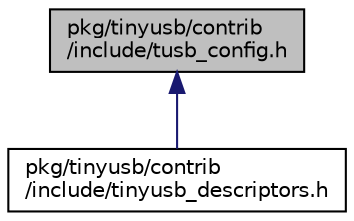 digraph "pkg/tinyusb/contrib/include/tusb_config.h"
{
 // LATEX_PDF_SIZE
  edge [fontname="Helvetica",fontsize="10",labelfontname="Helvetica",labelfontsize="10"];
  node [fontname="Helvetica",fontsize="10",shape=record];
  Node1 [label="pkg/tinyusb/contrib\l/include/tusb_config.h",height=0.2,width=0.4,color="black", fillcolor="grey75", style="filled", fontcolor="black",tooltip="TinyUSB default configurations."];
  Node1 -> Node2 [dir="back",color="midnightblue",fontsize="10",style="solid",fontname="Helvetica"];
  Node2 [label="pkg/tinyusb/contrib\l/include/tinyusb_descriptors.h",height=0.2,width=0.4,color="black", fillcolor="white", style="filled",URL="$tinyusb__descriptors_8h.html",tooltip="TinyUSB commonn descriptor implementation."];
}
